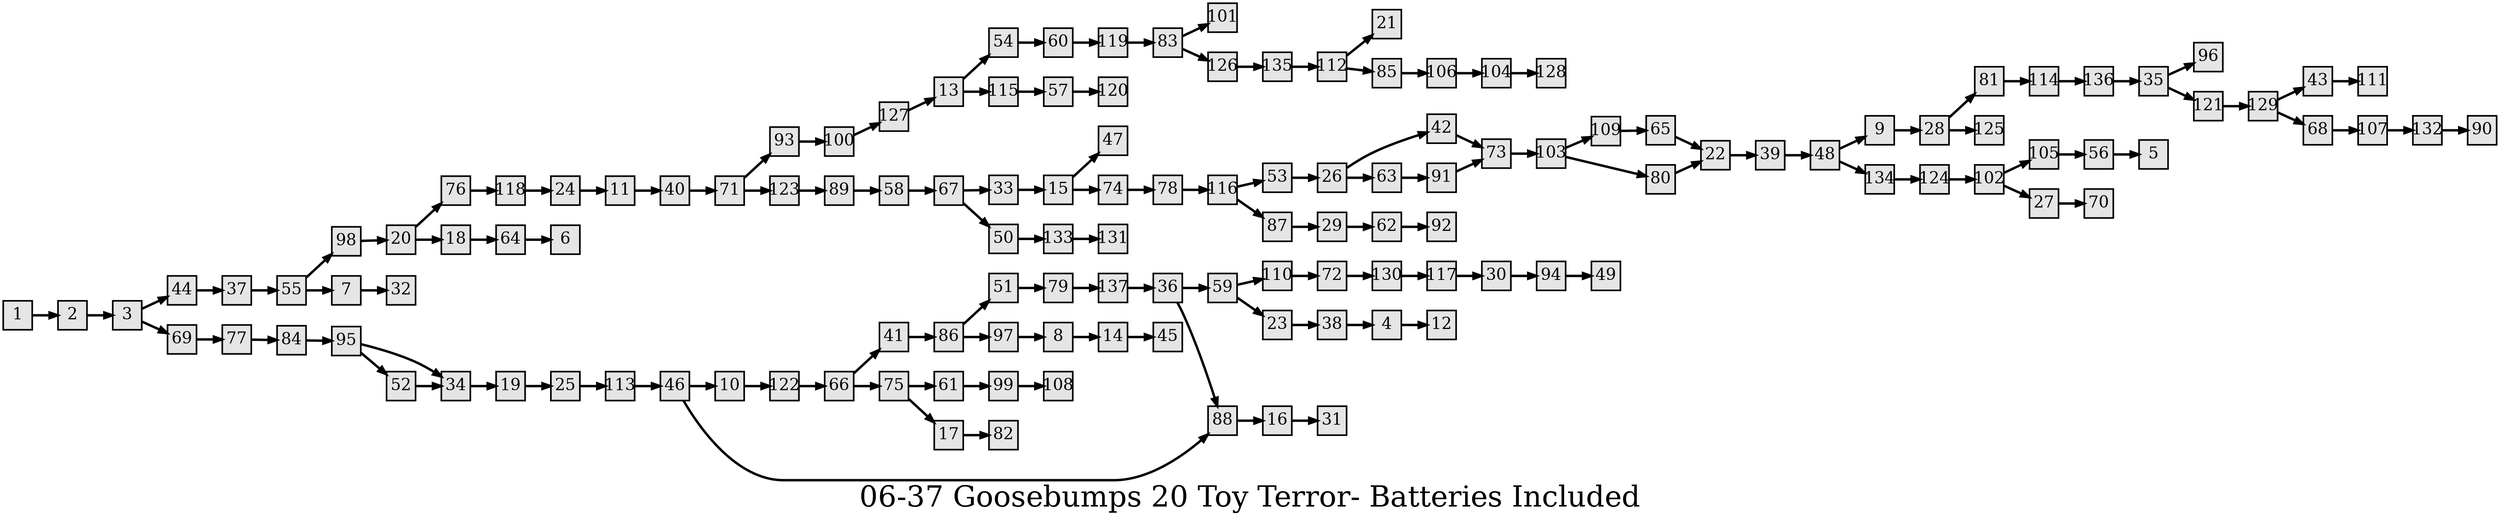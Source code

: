 digraph g{
  graph [ label="06-37 Goosebumps 20 Toy Terror- Batteries Included" rankdir=LR, ordering=out, fontsize=36, nodesep="0.35", ranksep="0.45"];
  node  [shape=rect, penwidth=2, fontsize=20, style=filled, fillcolor=grey90, margin="0,0", labelfloat=true, regular=true, fixedsize=true];
  edge  [labelfloat=true, penwidth=3, fontsize=12];
  // ---;
  // group  : Katz;
  // id     : 06-37;
  // gbid   : 1218;
  // series : Give Yourself Goosebumps;
  // title  : Toy Terror- Batteries Included;
  // author : R.L. Stine;
  // credit:;
  // - name : Yee-Ann Wong;
  // role : encoder;
  // date : 2017-08-31;
  // - name : Jeremy Douglass;
  // role : editor;
  // date : 2017-10-19;
  // render:;
  // - name   : small;
  // styles : gvStyles-small.txt;
  // engine : dot;
  // comment: >;
  
  // ---;
  
  // From | To | Label;
  
  1 -> 2;
  2 -> 3;
  3 -> 44;
  3 -> 69;
  4 -> 12;
  7 -> 32;
  8 -> 14;
  9 -> 28;
  10 -> 122;
  11 -> 40;
  13 -> 54;
  13 -> 115;
  14 -> 45;
  15 -> 47;
  15 -> 74;
  16 -> 31;
  17 -> 82;
  18 -> 64;
  19 -> 25;
  20 -> 76;
  20 -> 18;
  22 -> 39;
  23 -> 38;
  24 -> 11;
  25 -> 113;
  26 -> 42;
  26 -> 63;
  27 -> 70;
  28 -> 81;
  28 -> 125;
  29 -> 62;
  30 -> 94;
  33 -> 15;
  34 -> 19;
  35 -> 96;
  35 -> 121;
  36 -> 59;
  36 -> 88;
  37 -> 55;
  38 -> 4;
  39 -> 48;
  40 -> 71;
  41 -> 86;
  42 -> 73;
  43 -> 111;
  44 -> 37;
  46 -> 10;
  46 -> 88;
  48 -> 9;
  48 -> 134;
  50 -> 133;
  51 -> 79;
  52 -> 34;
  53 -> 26;
  54 -> 60;
  55 -> 98;
  55 -> 7;
  56 -> 5;
  57 -> 120;
  58 -> 67;
  59 -> 110;
  59 -> 23;
  60 -> 119;
  61 -> 99;
  62 -> 92;
  63 -> 91;
  64 -> 6;
  65 -> 22;
  66 -> 41;
  66 -> 75;
  67 -> 33;
  67 -> 50;
  68 -> 107;
  69 -> 77;
  71 -> 93;
  71 -> 123;
  72 -> 130;
  73 -> 103;
  74 -> 78;
  75 -> 61;
  75 -> 17;
  76 -> 118;
  77 -> 84;
  78 -> 116;
  79 -> 137;
  80 -> 22;
  81 -> 114;
  83 -> 101;
  83 -> 126;
  84 -> 95;
  85 -> 106;
  86 -> 51;
  86 -> 97;
  87 -> 29;
  88 -> 16;
  89 -> 58;
  91 -> 73;
  93 -> 100;
  94 -> 49;
  95 -> 34;
  95 -> 52;
  97 -> 8;
  98 -> 20;
  99 -> 108;
  100 -> 127;
  102 -> 105;
  102 -> 27;
  103 -> 109;
  103 -> 80;
  104 -> 128;
  105 -> 56;
  106 -> 104;
  107 -> 132;
  109 -> 65;
  110 -> 72;
  112 -> 21;
  112 -> 85;
  113 -> 46;
  114 -> 136;
  115 -> 57;
  116 -> 53;
  116 -> 87;
  117 -> 30;
  118 -> 24;
  119 -> 83;
  121 -> 129;
  122 -> 66;
  123 -> 89;
  124 -> 102;
  126 -> 135;
  127 -> 13;
  129 -> 43;
  129 -> 68;
  130 -> 117;
  132 -> 90;
  133 -> 131;
  134 -> 124;
  135 -> 112;
  136 -> 35;
  137 -> 36;
}

